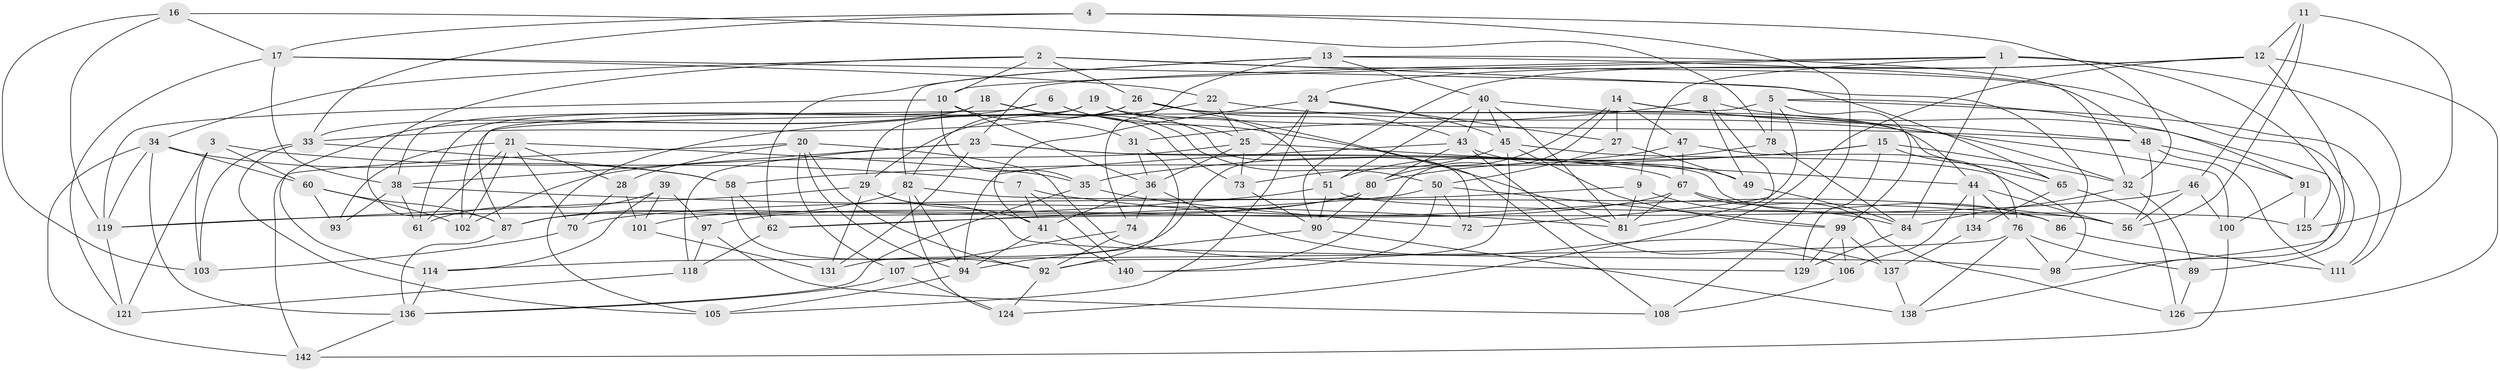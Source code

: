 // Generated by graph-tools (version 1.1) at 2025/24/03/03/25 07:24:27]
// undirected, 100 vertices, 245 edges
graph export_dot {
graph [start="1"]
  node [color=gray90,style=filled];
  1 [super="+30"];
  2 [super="+55"];
  3;
  4;
  5 [super="+128"];
  6;
  7;
  8;
  9;
  10 [super="+52"];
  11;
  12 [super="+132"];
  13 [super="+37"];
  14 [super="+79"];
  15 [super="+53"];
  16;
  17 [super="+117"];
  18 [super="+71"];
  19;
  20 [super="+115"];
  21 [super="+110"];
  22;
  23 [super="+75"];
  24 [super="+85"];
  25 [super="+149"];
  26 [super="+88"];
  27;
  28;
  29 [super="+42"];
  31;
  32 [super="+145"];
  33 [super="+64"];
  34 [super="+130"];
  35 [super="+83"];
  36 [super="+57"];
  38 [super="+59"];
  39;
  40 [super="+135"];
  41 [super="+104"];
  43 [super="+148"];
  44 [super="+54"];
  45 [super="+63"];
  46;
  47;
  48 [super="+133"];
  49;
  50 [super="+68"];
  51 [super="+69"];
  56 [super="+127"];
  58 [super="+66"];
  60 [super="+147"];
  61;
  62 [super="+77"];
  65 [super="+122"];
  67 [super="+112"];
  70;
  72;
  73;
  74;
  76 [super="+95"];
  78;
  80 [super="+116"];
  81 [super="+96"];
  82 [super="+123"];
  84 [super="+141"];
  86;
  87 [super="+120"];
  89;
  90 [super="+109"];
  91;
  92 [super="+139"];
  93;
  94 [super="+113"];
  97;
  98;
  99 [super="+143"];
  100;
  101;
  102;
  103;
  105;
  106;
  107;
  108;
  111;
  114;
  118;
  119 [super="+144"];
  121;
  124;
  125;
  126;
  129;
  131;
  134;
  136 [super="+146"];
  137;
  138;
  140;
  142;
  1 -- 84;
  1 -- 125;
  1 -- 9;
  1 -- 10;
  1 -- 111;
  1 -- 23;
  2 -- 48;
  2 -- 65;
  2 -- 26;
  2 -- 10;
  2 -- 87;
  2 -- 34;
  3 -- 60;
  3 -- 7;
  3 -- 103;
  3 -- 121;
  4 -- 17;
  4 -- 108;
  4 -- 32;
  4 -- 33;
  5 -- 78;
  5 -- 99;
  5 -- 91;
  5 -- 72;
  5 -- 102;
  5 -- 111;
  6 -- 87;
  6 -- 25;
  6 -- 105;
  6 -- 81;
  7 -- 140;
  7 -- 41;
  7 -- 56;
  8 -- 31;
  8 -- 138;
  8 -- 49;
  8 -- 81;
  9 -- 70;
  9 -- 84;
  9 -- 81;
  10 -- 35;
  10 -- 36;
  10 -- 31;
  10 -- 119;
  11 -- 56;
  11 -- 46;
  11 -- 125;
  11 -- 12;
  12 -- 124;
  12 -- 126;
  12 -- 24;
  12 -- 90;
  12 -- 98;
  13 -- 82;
  13 -- 74;
  13 -- 62;
  13 -- 32;
  13 -- 89;
  13 -- 40;
  14 -- 32;
  14 -- 140;
  14 -- 27;
  14 -- 80;
  14 -- 47;
  14 -- 48;
  15 -- 35 [weight=2];
  15 -- 32;
  15 -- 129;
  15 -- 65;
  15 -- 58;
  16 -- 119;
  16 -- 17;
  16 -- 78;
  16 -- 103;
  17 -- 38;
  17 -- 86;
  17 -- 121;
  17 -- 22;
  18 -- 38;
  18 -- 72;
  18 -- 73;
  18 -- 114;
  18 -- 50;
  18 -- 33;
  19 -- 61;
  19 -- 29;
  19 -- 51;
  19 -- 48;
  20 -- 129;
  20 -- 107;
  20 -- 28;
  20 -- 142;
  20 -- 94;
  20 -- 92;
  21 -- 61;
  21 -- 93;
  21 -- 102;
  21 -- 28;
  21 -- 70;
  21 -- 35;
  22 -- 100;
  22 -- 25;
  22 -- 29;
  23 -- 56;
  23 -- 118;
  23 -- 131;
  23 -- 67;
  23 -- 38;
  24 -- 105;
  24 -- 27;
  24 -- 41;
  24 -- 131;
  24 -- 45;
  25 -- 44;
  25 -- 73;
  25 -- 102;
  25 -- 36;
  26 -- 108;
  26 -- 65;
  26 -- 33;
  26 -- 43;
  26 -- 82;
  27 -- 49;
  27 -- 50;
  28 -- 70;
  28 -- 101;
  29 -- 41;
  29 -- 98;
  29 -- 131;
  29 -- 119;
  31 -- 36;
  31 -- 92;
  32 -- 89;
  32 -- 84;
  33 -- 103;
  33 -- 105;
  33 -- 58;
  34 -- 142;
  34 -- 60;
  34 -- 136;
  34 -- 58;
  34 -- 119;
  35 -- 136;
  35 -- 72;
  36 -- 74;
  36 -- 41;
  36 -- 137;
  38 -- 81;
  38 -- 93;
  38 -- 61;
  39 -- 61;
  39 -- 97;
  39 -- 114;
  39 -- 101;
  40 -- 43;
  40 -- 51;
  40 -- 45;
  40 -- 81;
  40 -- 44;
  41 -- 140;
  41 -- 94;
  43 -- 106;
  43 -- 49;
  43 -- 80;
  43 -- 94;
  44 -- 106;
  44 -- 134;
  44 -- 76;
  44 -- 56;
  45 -- 73;
  45 -- 98;
  45 -- 92;
  45 -- 99;
  46 -- 100;
  46 -- 56;
  46 -- 62;
  47 -- 76;
  47 -- 51;
  47 -- 67;
  48 -- 111;
  48 -- 91;
  48 -- 56;
  49 -- 84;
  50 -- 140;
  50 -- 72;
  50 -- 99;
  50 -- 62;
  51 -- 125;
  51 -- 90;
  51 -- 119;
  58 -- 62 [weight=2];
  58 -- 92;
  60 -- 93 [weight=2];
  60 -- 102;
  60 -- 87;
  62 -- 118;
  65 -- 134 [weight=2];
  65 -- 126;
  67 -- 86;
  67 -- 126;
  67 -- 81;
  67 -- 97;
  70 -- 103;
  73 -- 90;
  74 -- 92;
  74 -- 107;
  76 -- 114;
  76 -- 138;
  76 -- 89;
  76 -- 98;
  78 -- 80;
  78 -- 84;
  80 -- 101;
  80 -- 90;
  80 -- 87;
  82 -- 86;
  82 -- 94;
  82 -- 124;
  82 -- 87;
  84 -- 129;
  86 -- 111;
  87 -- 136;
  89 -- 126;
  90 -- 94;
  90 -- 138;
  91 -- 100;
  91 -- 125;
  92 -- 124;
  94 -- 105;
  97 -- 108;
  97 -- 118;
  99 -- 129;
  99 -- 137;
  99 -- 106;
  100 -- 142;
  101 -- 131;
  106 -- 108;
  107 -- 124;
  107 -- 136;
  114 -- 136;
  118 -- 121;
  119 -- 121;
  134 -- 137;
  136 -- 142;
  137 -- 138;
}

